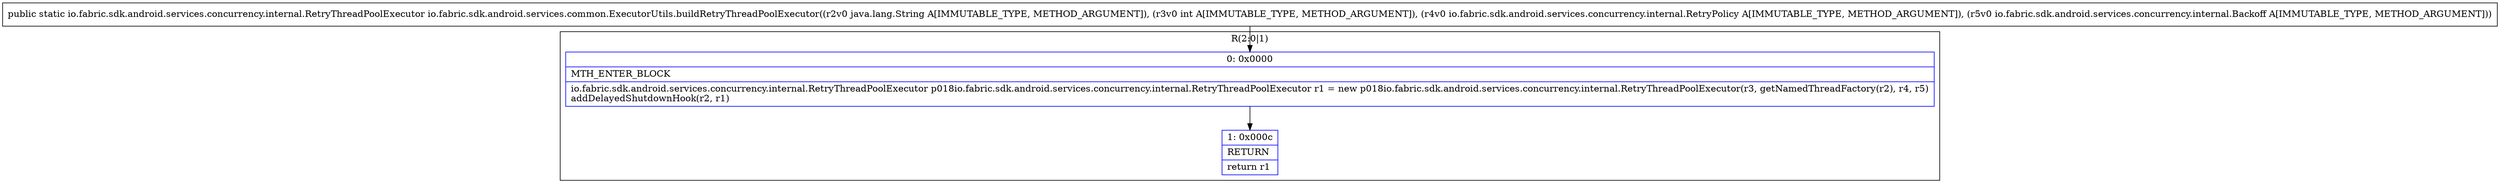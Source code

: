digraph "CFG forio.fabric.sdk.android.services.common.ExecutorUtils.buildRetryThreadPoolExecutor(Ljava\/lang\/String;ILio\/fabric\/sdk\/android\/services\/concurrency\/internal\/RetryPolicy;Lio\/fabric\/sdk\/android\/services\/concurrency\/internal\/Backoff;)Lio\/fabric\/sdk\/android\/services\/concurrency\/internal\/RetryThreadPoolExecutor;" {
subgraph cluster_Region_693591182 {
label = "R(2:0|1)";
node [shape=record,color=blue];
Node_0 [shape=record,label="{0\:\ 0x0000|MTH_ENTER_BLOCK\l|io.fabric.sdk.android.services.concurrency.internal.RetryThreadPoolExecutor p018io.fabric.sdk.android.services.concurrency.internal.RetryThreadPoolExecutor r1 = new p018io.fabric.sdk.android.services.concurrency.internal.RetryThreadPoolExecutor(r3, getNamedThreadFactory(r2), r4, r5)\laddDelayedShutdownHook(r2, r1)\l}"];
Node_1 [shape=record,label="{1\:\ 0x000c|RETURN\l|return r1\l}"];
}
MethodNode[shape=record,label="{public static io.fabric.sdk.android.services.concurrency.internal.RetryThreadPoolExecutor io.fabric.sdk.android.services.common.ExecutorUtils.buildRetryThreadPoolExecutor((r2v0 java.lang.String A[IMMUTABLE_TYPE, METHOD_ARGUMENT]), (r3v0 int A[IMMUTABLE_TYPE, METHOD_ARGUMENT]), (r4v0 io.fabric.sdk.android.services.concurrency.internal.RetryPolicy A[IMMUTABLE_TYPE, METHOD_ARGUMENT]), (r5v0 io.fabric.sdk.android.services.concurrency.internal.Backoff A[IMMUTABLE_TYPE, METHOD_ARGUMENT])) }"];
MethodNode -> Node_0;
Node_0 -> Node_1;
}

